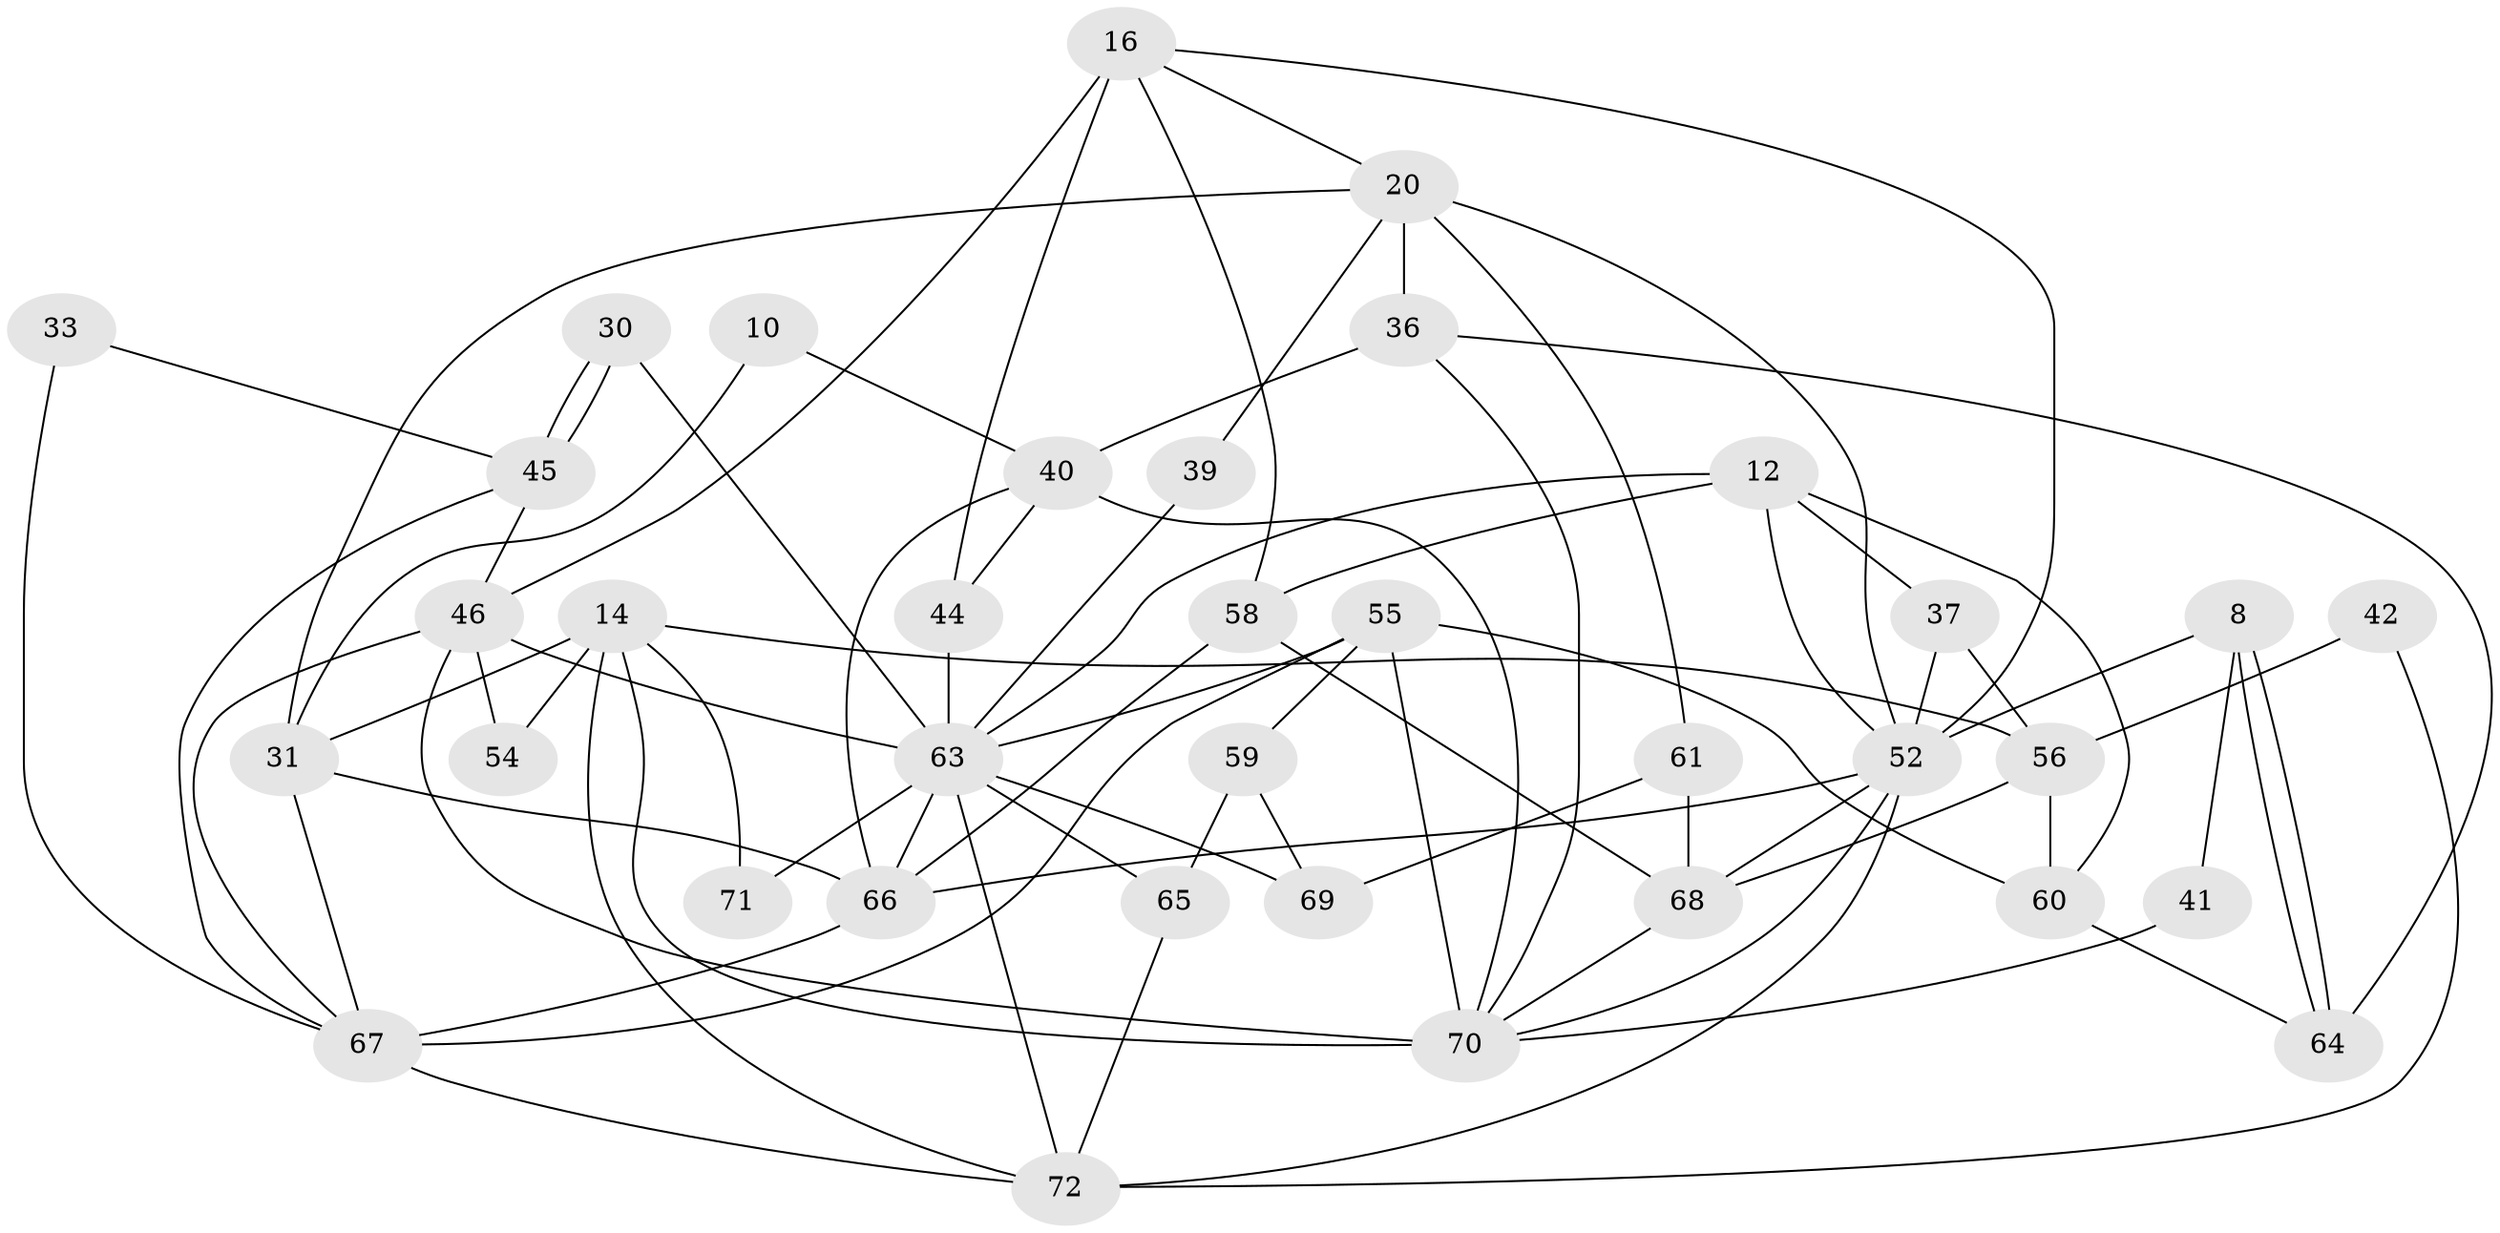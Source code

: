 // original degree distribution, {4: 0.3194444444444444, 3: 0.2222222222222222, 5: 0.09722222222222222, 2: 0.16666666666666666, 7: 0.041666666666666664, 6: 0.1388888888888889, 8: 0.013888888888888888}
// Generated by graph-tools (version 1.1) at 2025/49/03/09/25 04:49:02]
// undirected, 36 vertices, 80 edges
graph export_dot {
graph [start="1"]
  node [color=gray90,style=filled];
  8;
  10;
  12;
  14;
  16 [super="+1"];
  20;
  30;
  31 [super="+17"];
  33;
  36 [super="+13"];
  37;
  39;
  40;
  41;
  42;
  44 [super="+28"];
  45 [super="+9"];
  46 [super="+15+32"];
  52 [super="+43"];
  54;
  55 [super="+48"];
  56;
  58;
  59;
  60 [super="+18"];
  61;
  63 [super="+11+53+34"];
  64 [super="+6"];
  65 [super="+4"];
  66 [super="+47"];
  67 [super="+25+35+62"];
  68 [super="+5"];
  69;
  70 [super="+27"];
  71;
  72 [super="+49+19+57"];
  8 -- 64;
  8 -- 64;
  8 -- 52;
  8 -- 41;
  10 -- 40;
  10 -- 31;
  12 -- 37;
  12 -- 58;
  12 -- 60;
  12 -- 63;
  12 -- 52;
  14 -- 56;
  14 -- 31;
  14 -- 54;
  14 -- 70;
  14 -- 71;
  14 -- 72;
  16 -- 20 [weight=2];
  16 -- 58;
  16 -- 46 [weight=2];
  16 -- 44 [weight=2];
  16 -- 52;
  20 -- 31 [weight=2];
  20 -- 39;
  20 -- 61;
  20 -- 36;
  20 -- 52;
  30 -- 45 [weight=2];
  30 -- 45;
  30 -- 63 [weight=3];
  31 -- 66 [weight=2];
  31 -- 67;
  33 -- 45;
  33 -- 67;
  36 -- 40 [weight=2];
  36 -- 70;
  36 -- 64;
  37 -- 52;
  37 -- 56;
  39 -- 63;
  40 -- 44;
  40 -- 70;
  40 -- 66;
  41 -- 70;
  42 -- 56;
  42 -- 72;
  44 -- 63 [weight=2];
  45 -- 46;
  45 -- 67;
  46 -- 70 [weight=2];
  46 -- 54;
  46 -- 63 [weight=2];
  46 -- 67;
  52 -- 72 [weight=5];
  52 -- 70;
  52 -- 66;
  52 -- 68;
  55 -- 67;
  55 -- 60;
  55 -- 59;
  55 -- 63;
  55 -- 70 [weight=2];
  56 -- 60 [weight=2];
  56 -- 68;
  58 -- 66;
  58 -- 68;
  59 -- 65 [weight=2];
  59 -- 69;
  60 -- 64;
  61 -- 69;
  61 -- 68;
  63 -- 65;
  63 -- 69;
  63 -- 71;
  63 -- 72 [weight=4];
  63 -- 66;
  65 -- 72;
  66 -- 67 [weight=2];
  67 -- 72 [weight=3];
  68 -- 70;
}

